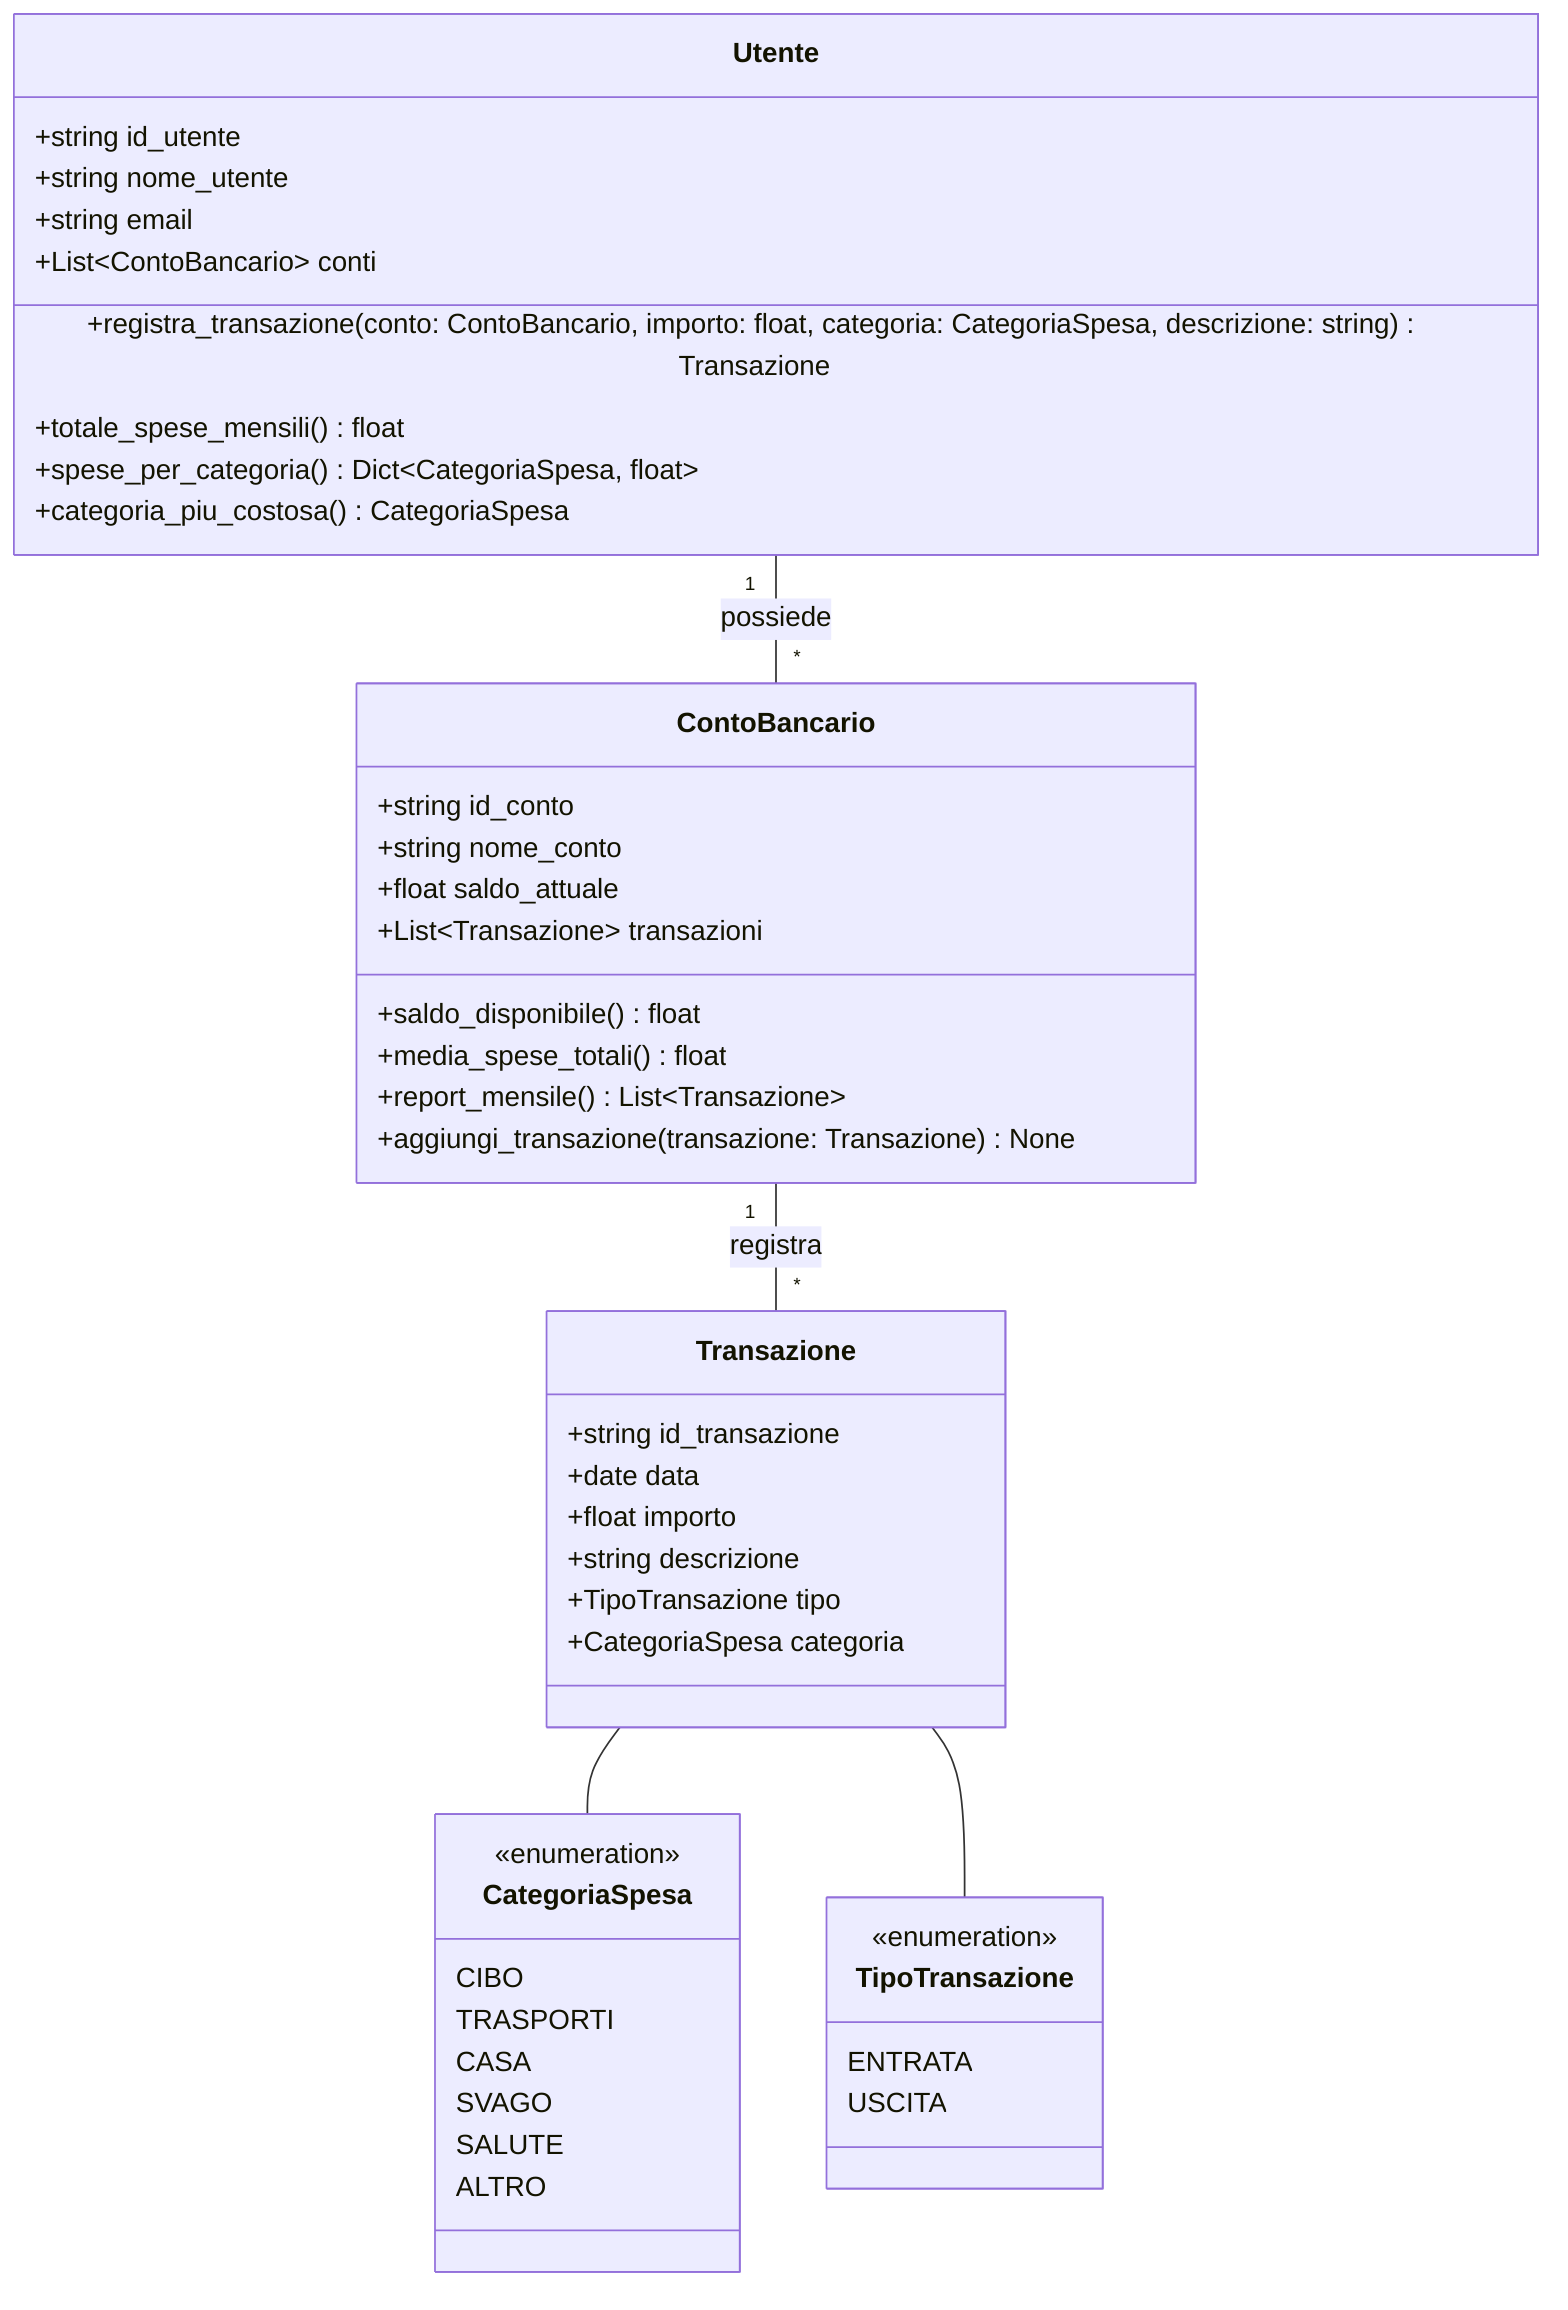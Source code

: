 classDiagram
    class Utente {
        +string id_utente
        +string nome_utente
        +string email
        +List~ContoBancario~ conti
        +registra_transazione(conto: ContoBancario, importo: float, categoria: CategoriaSpesa, descrizione: string) Transazione
        +totale_spese_mensili() float
        +spese_per_categoria() Dict~CategoriaSpesa, float~
        +categoria_piu_costosa() CategoriaSpesa
    }

    class ContoBancario {
        +string id_conto
        +string nome_conto
        +float saldo_attuale
        +List~Transazione~ transazioni
        +saldo_disponibile() float
        +media_spese_totali() float
        +report_mensile() List~Transazione~
        +aggiungi_transazione(transazione: Transazione) None
    }

    class Transazione {
        +string id_transazione
        +date data
        +float importo
        +string descrizione
        +TipoTransazione tipo
        +CategoriaSpesa categoria
    }

    class CategoriaSpesa {
        <<enumeration>>
        CIBO
        TRASPORTI
        CASA
        SVAGO
        SALUTE
        ALTRO
    }

    class TipoTransazione {
        <<enumeration>>
        ENTRATA
        USCITA
    }

    Utente "1" -- "*" ContoBancario : possiede
    ContoBancario "1" -- "*" Transazione : registra
    Transazione -- CategoriaSpesa
    Transazione -- TipoTransazione